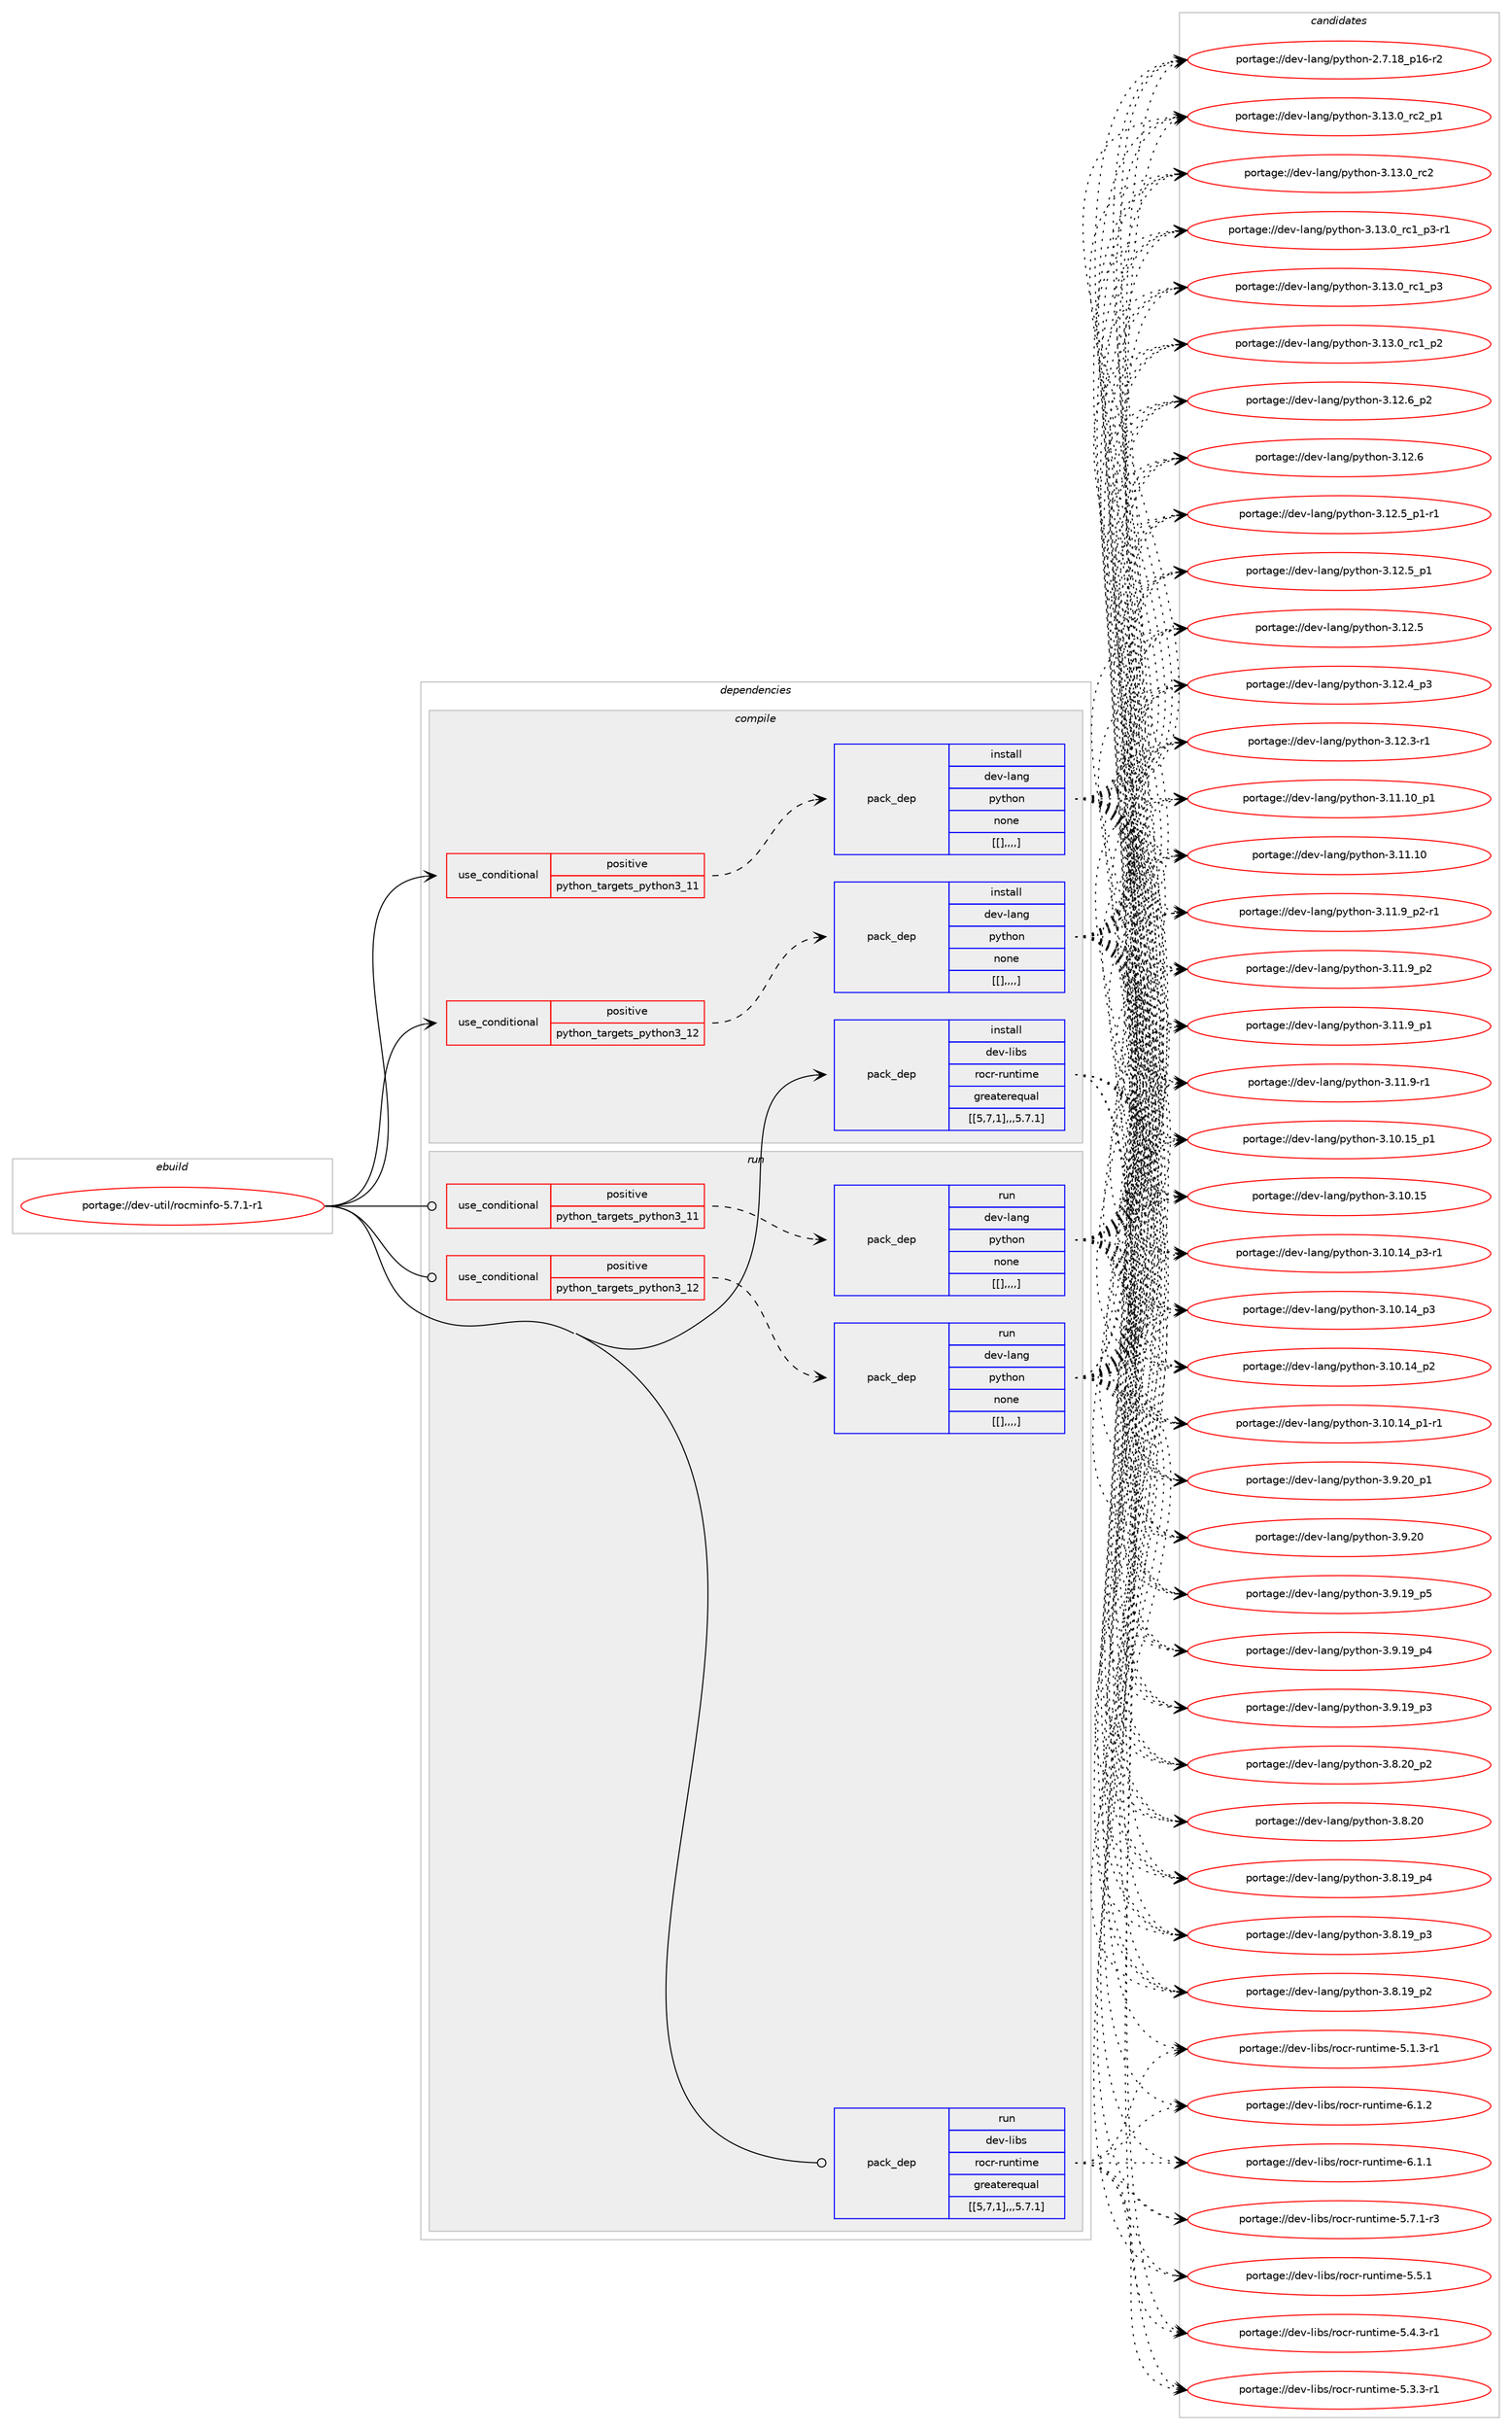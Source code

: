 digraph prolog {

# *************
# Graph options
# *************

newrank=true;
concentrate=true;
compound=true;
graph [rankdir=LR,fontname=Helvetica,fontsize=10,ranksep=1.5];#, ranksep=2.5, nodesep=0.2];
edge  [arrowhead=vee];
node  [fontname=Helvetica,fontsize=10];

# **********
# The ebuild
# **********

subgraph cluster_leftcol {
color=gray;
label=<<i>ebuild</i>>;
id [label="portage://dev-util/rocminfo-5.7.1-r1", color=red, width=4, href="../dev-util/rocminfo-5.7.1-r1.svg"];
}

# ****************
# The dependencies
# ****************

subgraph cluster_midcol {
color=gray;
label=<<i>dependencies</i>>;
subgraph cluster_compile {
fillcolor="#eeeeee";
style=filled;
label=<<i>compile</i>>;
subgraph cond64256 {
dependency224319 [label=<<TABLE BORDER="0" CELLBORDER="1" CELLSPACING="0" CELLPADDING="4"><TR><TD ROWSPAN="3" CELLPADDING="10">use_conditional</TD></TR><TR><TD>positive</TD></TR><TR><TD>python_targets_python3_11</TD></TR></TABLE>>, shape=none, color=red];
subgraph pack158627 {
dependency224320 [label=<<TABLE BORDER="0" CELLBORDER="1" CELLSPACING="0" CELLPADDING="4" WIDTH="220"><TR><TD ROWSPAN="6" CELLPADDING="30">pack_dep</TD></TR><TR><TD WIDTH="110">install</TD></TR><TR><TD>dev-lang</TD></TR><TR><TD>python</TD></TR><TR><TD>none</TD></TR><TR><TD>[[],,,,]</TD></TR></TABLE>>, shape=none, color=blue];
}
dependency224319:e -> dependency224320:w [weight=20,style="dashed",arrowhead="vee"];
}
id:e -> dependency224319:w [weight=20,style="solid",arrowhead="vee"];
subgraph cond64257 {
dependency224321 [label=<<TABLE BORDER="0" CELLBORDER="1" CELLSPACING="0" CELLPADDING="4"><TR><TD ROWSPAN="3" CELLPADDING="10">use_conditional</TD></TR><TR><TD>positive</TD></TR><TR><TD>python_targets_python3_12</TD></TR></TABLE>>, shape=none, color=red];
subgraph pack158628 {
dependency224322 [label=<<TABLE BORDER="0" CELLBORDER="1" CELLSPACING="0" CELLPADDING="4" WIDTH="220"><TR><TD ROWSPAN="6" CELLPADDING="30">pack_dep</TD></TR><TR><TD WIDTH="110">install</TD></TR><TR><TD>dev-lang</TD></TR><TR><TD>python</TD></TR><TR><TD>none</TD></TR><TR><TD>[[],,,,]</TD></TR></TABLE>>, shape=none, color=blue];
}
dependency224321:e -> dependency224322:w [weight=20,style="dashed",arrowhead="vee"];
}
id:e -> dependency224321:w [weight=20,style="solid",arrowhead="vee"];
subgraph pack158629 {
dependency224323 [label=<<TABLE BORDER="0" CELLBORDER="1" CELLSPACING="0" CELLPADDING="4" WIDTH="220"><TR><TD ROWSPAN="6" CELLPADDING="30">pack_dep</TD></TR><TR><TD WIDTH="110">install</TD></TR><TR><TD>dev-libs</TD></TR><TR><TD>rocr-runtime</TD></TR><TR><TD>greaterequal</TD></TR><TR><TD>[[5,7,1],,,5.7.1]</TD></TR></TABLE>>, shape=none, color=blue];
}
id:e -> dependency224323:w [weight=20,style="solid",arrowhead="vee"];
}
subgraph cluster_compileandrun {
fillcolor="#eeeeee";
style=filled;
label=<<i>compile and run</i>>;
}
subgraph cluster_run {
fillcolor="#eeeeee";
style=filled;
label=<<i>run</i>>;
subgraph cond64258 {
dependency224324 [label=<<TABLE BORDER="0" CELLBORDER="1" CELLSPACING="0" CELLPADDING="4"><TR><TD ROWSPAN="3" CELLPADDING="10">use_conditional</TD></TR><TR><TD>positive</TD></TR><TR><TD>python_targets_python3_11</TD></TR></TABLE>>, shape=none, color=red];
subgraph pack158630 {
dependency224325 [label=<<TABLE BORDER="0" CELLBORDER="1" CELLSPACING="0" CELLPADDING="4" WIDTH="220"><TR><TD ROWSPAN="6" CELLPADDING="30">pack_dep</TD></TR><TR><TD WIDTH="110">run</TD></TR><TR><TD>dev-lang</TD></TR><TR><TD>python</TD></TR><TR><TD>none</TD></TR><TR><TD>[[],,,,]</TD></TR></TABLE>>, shape=none, color=blue];
}
dependency224324:e -> dependency224325:w [weight=20,style="dashed",arrowhead="vee"];
}
id:e -> dependency224324:w [weight=20,style="solid",arrowhead="odot"];
subgraph cond64259 {
dependency224326 [label=<<TABLE BORDER="0" CELLBORDER="1" CELLSPACING="0" CELLPADDING="4"><TR><TD ROWSPAN="3" CELLPADDING="10">use_conditional</TD></TR><TR><TD>positive</TD></TR><TR><TD>python_targets_python3_12</TD></TR></TABLE>>, shape=none, color=red];
subgraph pack158631 {
dependency224327 [label=<<TABLE BORDER="0" CELLBORDER="1" CELLSPACING="0" CELLPADDING="4" WIDTH="220"><TR><TD ROWSPAN="6" CELLPADDING="30">pack_dep</TD></TR><TR><TD WIDTH="110">run</TD></TR><TR><TD>dev-lang</TD></TR><TR><TD>python</TD></TR><TR><TD>none</TD></TR><TR><TD>[[],,,,]</TD></TR></TABLE>>, shape=none, color=blue];
}
dependency224326:e -> dependency224327:w [weight=20,style="dashed",arrowhead="vee"];
}
id:e -> dependency224326:w [weight=20,style="solid",arrowhead="odot"];
subgraph pack158632 {
dependency224328 [label=<<TABLE BORDER="0" CELLBORDER="1" CELLSPACING="0" CELLPADDING="4" WIDTH="220"><TR><TD ROWSPAN="6" CELLPADDING="30">pack_dep</TD></TR><TR><TD WIDTH="110">run</TD></TR><TR><TD>dev-libs</TD></TR><TR><TD>rocr-runtime</TD></TR><TR><TD>greaterequal</TD></TR><TR><TD>[[5,7,1],,,5.7.1]</TD></TR></TABLE>>, shape=none, color=blue];
}
id:e -> dependency224328:w [weight=20,style="solid",arrowhead="odot"];
}
}

# **************
# The candidates
# **************

subgraph cluster_choices {
rank=same;
color=gray;
label=<<i>candidates</i>>;

subgraph choice158627 {
color=black;
nodesep=1;
choice100101118451089711010347112121116104111110455146495146489511499509511249 [label="portage://dev-lang/python-3.13.0_rc2_p1", color=red, width=4,href="../dev-lang/python-3.13.0_rc2_p1.svg"];
choice10010111845108971101034711212111610411111045514649514648951149950 [label="portage://dev-lang/python-3.13.0_rc2", color=red, width=4,href="../dev-lang/python-3.13.0_rc2.svg"];
choice1001011184510897110103471121211161041111104551464951464895114994995112514511449 [label="portage://dev-lang/python-3.13.0_rc1_p3-r1", color=red, width=4,href="../dev-lang/python-3.13.0_rc1_p3-r1.svg"];
choice100101118451089711010347112121116104111110455146495146489511499499511251 [label="portage://dev-lang/python-3.13.0_rc1_p3", color=red, width=4,href="../dev-lang/python-3.13.0_rc1_p3.svg"];
choice100101118451089711010347112121116104111110455146495146489511499499511250 [label="portage://dev-lang/python-3.13.0_rc1_p2", color=red, width=4,href="../dev-lang/python-3.13.0_rc1_p2.svg"];
choice100101118451089711010347112121116104111110455146495046549511250 [label="portage://dev-lang/python-3.12.6_p2", color=red, width=4,href="../dev-lang/python-3.12.6_p2.svg"];
choice10010111845108971101034711212111610411111045514649504654 [label="portage://dev-lang/python-3.12.6", color=red, width=4,href="../dev-lang/python-3.12.6.svg"];
choice1001011184510897110103471121211161041111104551464950465395112494511449 [label="portage://dev-lang/python-3.12.5_p1-r1", color=red, width=4,href="../dev-lang/python-3.12.5_p1-r1.svg"];
choice100101118451089711010347112121116104111110455146495046539511249 [label="portage://dev-lang/python-3.12.5_p1", color=red, width=4,href="../dev-lang/python-3.12.5_p1.svg"];
choice10010111845108971101034711212111610411111045514649504653 [label="portage://dev-lang/python-3.12.5", color=red, width=4,href="../dev-lang/python-3.12.5.svg"];
choice100101118451089711010347112121116104111110455146495046529511251 [label="portage://dev-lang/python-3.12.4_p3", color=red, width=4,href="../dev-lang/python-3.12.4_p3.svg"];
choice100101118451089711010347112121116104111110455146495046514511449 [label="portage://dev-lang/python-3.12.3-r1", color=red, width=4,href="../dev-lang/python-3.12.3-r1.svg"];
choice10010111845108971101034711212111610411111045514649494649489511249 [label="portage://dev-lang/python-3.11.10_p1", color=red, width=4,href="../dev-lang/python-3.11.10_p1.svg"];
choice1001011184510897110103471121211161041111104551464949464948 [label="portage://dev-lang/python-3.11.10", color=red, width=4,href="../dev-lang/python-3.11.10.svg"];
choice1001011184510897110103471121211161041111104551464949465795112504511449 [label="portage://dev-lang/python-3.11.9_p2-r1", color=red, width=4,href="../dev-lang/python-3.11.9_p2-r1.svg"];
choice100101118451089711010347112121116104111110455146494946579511250 [label="portage://dev-lang/python-3.11.9_p2", color=red, width=4,href="../dev-lang/python-3.11.9_p2.svg"];
choice100101118451089711010347112121116104111110455146494946579511249 [label="portage://dev-lang/python-3.11.9_p1", color=red, width=4,href="../dev-lang/python-3.11.9_p1.svg"];
choice100101118451089711010347112121116104111110455146494946574511449 [label="portage://dev-lang/python-3.11.9-r1", color=red, width=4,href="../dev-lang/python-3.11.9-r1.svg"];
choice10010111845108971101034711212111610411111045514649484649539511249 [label="portage://dev-lang/python-3.10.15_p1", color=red, width=4,href="../dev-lang/python-3.10.15_p1.svg"];
choice1001011184510897110103471121211161041111104551464948464953 [label="portage://dev-lang/python-3.10.15", color=red, width=4,href="../dev-lang/python-3.10.15.svg"];
choice100101118451089711010347112121116104111110455146494846495295112514511449 [label="portage://dev-lang/python-3.10.14_p3-r1", color=red, width=4,href="../dev-lang/python-3.10.14_p3-r1.svg"];
choice10010111845108971101034711212111610411111045514649484649529511251 [label="portage://dev-lang/python-3.10.14_p3", color=red, width=4,href="../dev-lang/python-3.10.14_p3.svg"];
choice10010111845108971101034711212111610411111045514649484649529511250 [label="portage://dev-lang/python-3.10.14_p2", color=red, width=4,href="../dev-lang/python-3.10.14_p2.svg"];
choice100101118451089711010347112121116104111110455146494846495295112494511449 [label="portage://dev-lang/python-3.10.14_p1-r1", color=red, width=4,href="../dev-lang/python-3.10.14_p1-r1.svg"];
choice100101118451089711010347112121116104111110455146574650489511249 [label="portage://dev-lang/python-3.9.20_p1", color=red, width=4,href="../dev-lang/python-3.9.20_p1.svg"];
choice10010111845108971101034711212111610411111045514657465048 [label="portage://dev-lang/python-3.9.20", color=red, width=4,href="../dev-lang/python-3.9.20.svg"];
choice100101118451089711010347112121116104111110455146574649579511253 [label="portage://dev-lang/python-3.9.19_p5", color=red, width=4,href="../dev-lang/python-3.9.19_p5.svg"];
choice100101118451089711010347112121116104111110455146574649579511252 [label="portage://dev-lang/python-3.9.19_p4", color=red, width=4,href="../dev-lang/python-3.9.19_p4.svg"];
choice100101118451089711010347112121116104111110455146574649579511251 [label="portage://dev-lang/python-3.9.19_p3", color=red, width=4,href="../dev-lang/python-3.9.19_p3.svg"];
choice100101118451089711010347112121116104111110455146564650489511250 [label="portage://dev-lang/python-3.8.20_p2", color=red, width=4,href="../dev-lang/python-3.8.20_p2.svg"];
choice10010111845108971101034711212111610411111045514656465048 [label="portage://dev-lang/python-3.8.20", color=red, width=4,href="../dev-lang/python-3.8.20.svg"];
choice100101118451089711010347112121116104111110455146564649579511252 [label="portage://dev-lang/python-3.8.19_p4", color=red, width=4,href="../dev-lang/python-3.8.19_p4.svg"];
choice100101118451089711010347112121116104111110455146564649579511251 [label="portage://dev-lang/python-3.8.19_p3", color=red, width=4,href="../dev-lang/python-3.8.19_p3.svg"];
choice100101118451089711010347112121116104111110455146564649579511250 [label="portage://dev-lang/python-3.8.19_p2", color=red, width=4,href="../dev-lang/python-3.8.19_p2.svg"];
choice100101118451089711010347112121116104111110455046554649569511249544511450 [label="portage://dev-lang/python-2.7.18_p16-r2", color=red, width=4,href="../dev-lang/python-2.7.18_p16-r2.svg"];
dependency224320:e -> choice100101118451089711010347112121116104111110455146495146489511499509511249:w [style=dotted,weight="100"];
dependency224320:e -> choice10010111845108971101034711212111610411111045514649514648951149950:w [style=dotted,weight="100"];
dependency224320:e -> choice1001011184510897110103471121211161041111104551464951464895114994995112514511449:w [style=dotted,weight="100"];
dependency224320:e -> choice100101118451089711010347112121116104111110455146495146489511499499511251:w [style=dotted,weight="100"];
dependency224320:e -> choice100101118451089711010347112121116104111110455146495146489511499499511250:w [style=dotted,weight="100"];
dependency224320:e -> choice100101118451089711010347112121116104111110455146495046549511250:w [style=dotted,weight="100"];
dependency224320:e -> choice10010111845108971101034711212111610411111045514649504654:w [style=dotted,weight="100"];
dependency224320:e -> choice1001011184510897110103471121211161041111104551464950465395112494511449:w [style=dotted,weight="100"];
dependency224320:e -> choice100101118451089711010347112121116104111110455146495046539511249:w [style=dotted,weight="100"];
dependency224320:e -> choice10010111845108971101034711212111610411111045514649504653:w [style=dotted,weight="100"];
dependency224320:e -> choice100101118451089711010347112121116104111110455146495046529511251:w [style=dotted,weight="100"];
dependency224320:e -> choice100101118451089711010347112121116104111110455146495046514511449:w [style=dotted,weight="100"];
dependency224320:e -> choice10010111845108971101034711212111610411111045514649494649489511249:w [style=dotted,weight="100"];
dependency224320:e -> choice1001011184510897110103471121211161041111104551464949464948:w [style=dotted,weight="100"];
dependency224320:e -> choice1001011184510897110103471121211161041111104551464949465795112504511449:w [style=dotted,weight="100"];
dependency224320:e -> choice100101118451089711010347112121116104111110455146494946579511250:w [style=dotted,weight="100"];
dependency224320:e -> choice100101118451089711010347112121116104111110455146494946579511249:w [style=dotted,weight="100"];
dependency224320:e -> choice100101118451089711010347112121116104111110455146494946574511449:w [style=dotted,weight="100"];
dependency224320:e -> choice10010111845108971101034711212111610411111045514649484649539511249:w [style=dotted,weight="100"];
dependency224320:e -> choice1001011184510897110103471121211161041111104551464948464953:w [style=dotted,weight="100"];
dependency224320:e -> choice100101118451089711010347112121116104111110455146494846495295112514511449:w [style=dotted,weight="100"];
dependency224320:e -> choice10010111845108971101034711212111610411111045514649484649529511251:w [style=dotted,weight="100"];
dependency224320:e -> choice10010111845108971101034711212111610411111045514649484649529511250:w [style=dotted,weight="100"];
dependency224320:e -> choice100101118451089711010347112121116104111110455146494846495295112494511449:w [style=dotted,weight="100"];
dependency224320:e -> choice100101118451089711010347112121116104111110455146574650489511249:w [style=dotted,weight="100"];
dependency224320:e -> choice10010111845108971101034711212111610411111045514657465048:w [style=dotted,weight="100"];
dependency224320:e -> choice100101118451089711010347112121116104111110455146574649579511253:w [style=dotted,weight="100"];
dependency224320:e -> choice100101118451089711010347112121116104111110455146574649579511252:w [style=dotted,weight="100"];
dependency224320:e -> choice100101118451089711010347112121116104111110455146574649579511251:w [style=dotted,weight="100"];
dependency224320:e -> choice100101118451089711010347112121116104111110455146564650489511250:w [style=dotted,weight="100"];
dependency224320:e -> choice10010111845108971101034711212111610411111045514656465048:w [style=dotted,weight="100"];
dependency224320:e -> choice100101118451089711010347112121116104111110455146564649579511252:w [style=dotted,weight="100"];
dependency224320:e -> choice100101118451089711010347112121116104111110455146564649579511251:w [style=dotted,weight="100"];
dependency224320:e -> choice100101118451089711010347112121116104111110455146564649579511250:w [style=dotted,weight="100"];
dependency224320:e -> choice100101118451089711010347112121116104111110455046554649569511249544511450:w [style=dotted,weight="100"];
}
subgraph choice158628 {
color=black;
nodesep=1;
choice100101118451089711010347112121116104111110455146495146489511499509511249 [label="portage://dev-lang/python-3.13.0_rc2_p1", color=red, width=4,href="../dev-lang/python-3.13.0_rc2_p1.svg"];
choice10010111845108971101034711212111610411111045514649514648951149950 [label="portage://dev-lang/python-3.13.0_rc2", color=red, width=4,href="../dev-lang/python-3.13.0_rc2.svg"];
choice1001011184510897110103471121211161041111104551464951464895114994995112514511449 [label="portage://dev-lang/python-3.13.0_rc1_p3-r1", color=red, width=4,href="../dev-lang/python-3.13.0_rc1_p3-r1.svg"];
choice100101118451089711010347112121116104111110455146495146489511499499511251 [label="portage://dev-lang/python-3.13.0_rc1_p3", color=red, width=4,href="../dev-lang/python-3.13.0_rc1_p3.svg"];
choice100101118451089711010347112121116104111110455146495146489511499499511250 [label="portage://dev-lang/python-3.13.0_rc1_p2", color=red, width=4,href="../dev-lang/python-3.13.0_rc1_p2.svg"];
choice100101118451089711010347112121116104111110455146495046549511250 [label="portage://dev-lang/python-3.12.6_p2", color=red, width=4,href="../dev-lang/python-3.12.6_p2.svg"];
choice10010111845108971101034711212111610411111045514649504654 [label="portage://dev-lang/python-3.12.6", color=red, width=4,href="../dev-lang/python-3.12.6.svg"];
choice1001011184510897110103471121211161041111104551464950465395112494511449 [label="portage://dev-lang/python-3.12.5_p1-r1", color=red, width=4,href="../dev-lang/python-3.12.5_p1-r1.svg"];
choice100101118451089711010347112121116104111110455146495046539511249 [label="portage://dev-lang/python-3.12.5_p1", color=red, width=4,href="../dev-lang/python-3.12.5_p1.svg"];
choice10010111845108971101034711212111610411111045514649504653 [label="portage://dev-lang/python-3.12.5", color=red, width=4,href="../dev-lang/python-3.12.5.svg"];
choice100101118451089711010347112121116104111110455146495046529511251 [label="portage://dev-lang/python-3.12.4_p3", color=red, width=4,href="../dev-lang/python-3.12.4_p3.svg"];
choice100101118451089711010347112121116104111110455146495046514511449 [label="portage://dev-lang/python-3.12.3-r1", color=red, width=4,href="../dev-lang/python-3.12.3-r1.svg"];
choice10010111845108971101034711212111610411111045514649494649489511249 [label="portage://dev-lang/python-3.11.10_p1", color=red, width=4,href="../dev-lang/python-3.11.10_p1.svg"];
choice1001011184510897110103471121211161041111104551464949464948 [label="portage://dev-lang/python-3.11.10", color=red, width=4,href="../dev-lang/python-3.11.10.svg"];
choice1001011184510897110103471121211161041111104551464949465795112504511449 [label="portage://dev-lang/python-3.11.9_p2-r1", color=red, width=4,href="../dev-lang/python-3.11.9_p2-r1.svg"];
choice100101118451089711010347112121116104111110455146494946579511250 [label="portage://dev-lang/python-3.11.9_p2", color=red, width=4,href="../dev-lang/python-3.11.9_p2.svg"];
choice100101118451089711010347112121116104111110455146494946579511249 [label="portage://dev-lang/python-3.11.9_p1", color=red, width=4,href="../dev-lang/python-3.11.9_p1.svg"];
choice100101118451089711010347112121116104111110455146494946574511449 [label="portage://dev-lang/python-3.11.9-r1", color=red, width=4,href="../dev-lang/python-3.11.9-r1.svg"];
choice10010111845108971101034711212111610411111045514649484649539511249 [label="portage://dev-lang/python-3.10.15_p1", color=red, width=4,href="../dev-lang/python-3.10.15_p1.svg"];
choice1001011184510897110103471121211161041111104551464948464953 [label="portage://dev-lang/python-3.10.15", color=red, width=4,href="../dev-lang/python-3.10.15.svg"];
choice100101118451089711010347112121116104111110455146494846495295112514511449 [label="portage://dev-lang/python-3.10.14_p3-r1", color=red, width=4,href="../dev-lang/python-3.10.14_p3-r1.svg"];
choice10010111845108971101034711212111610411111045514649484649529511251 [label="portage://dev-lang/python-3.10.14_p3", color=red, width=4,href="../dev-lang/python-3.10.14_p3.svg"];
choice10010111845108971101034711212111610411111045514649484649529511250 [label="portage://dev-lang/python-3.10.14_p2", color=red, width=4,href="../dev-lang/python-3.10.14_p2.svg"];
choice100101118451089711010347112121116104111110455146494846495295112494511449 [label="portage://dev-lang/python-3.10.14_p1-r1", color=red, width=4,href="../dev-lang/python-3.10.14_p1-r1.svg"];
choice100101118451089711010347112121116104111110455146574650489511249 [label="portage://dev-lang/python-3.9.20_p1", color=red, width=4,href="../dev-lang/python-3.9.20_p1.svg"];
choice10010111845108971101034711212111610411111045514657465048 [label="portage://dev-lang/python-3.9.20", color=red, width=4,href="../dev-lang/python-3.9.20.svg"];
choice100101118451089711010347112121116104111110455146574649579511253 [label="portage://dev-lang/python-3.9.19_p5", color=red, width=4,href="../dev-lang/python-3.9.19_p5.svg"];
choice100101118451089711010347112121116104111110455146574649579511252 [label="portage://dev-lang/python-3.9.19_p4", color=red, width=4,href="../dev-lang/python-3.9.19_p4.svg"];
choice100101118451089711010347112121116104111110455146574649579511251 [label="portage://dev-lang/python-3.9.19_p3", color=red, width=4,href="../dev-lang/python-3.9.19_p3.svg"];
choice100101118451089711010347112121116104111110455146564650489511250 [label="portage://dev-lang/python-3.8.20_p2", color=red, width=4,href="../dev-lang/python-3.8.20_p2.svg"];
choice10010111845108971101034711212111610411111045514656465048 [label="portage://dev-lang/python-3.8.20", color=red, width=4,href="../dev-lang/python-3.8.20.svg"];
choice100101118451089711010347112121116104111110455146564649579511252 [label="portage://dev-lang/python-3.8.19_p4", color=red, width=4,href="../dev-lang/python-3.8.19_p4.svg"];
choice100101118451089711010347112121116104111110455146564649579511251 [label="portage://dev-lang/python-3.8.19_p3", color=red, width=4,href="../dev-lang/python-3.8.19_p3.svg"];
choice100101118451089711010347112121116104111110455146564649579511250 [label="portage://dev-lang/python-3.8.19_p2", color=red, width=4,href="../dev-lang/python-3.8.19_p2.svg"];
choice100101118451089711010347112121116104111110455046554649569511249544511450 [label="portage://dev-lang/python-2.7.18_p16-r2", color=red, width=4,href="../dev-lang/python-2.7.18_p16-r2.svg"];
dependency224322:e -> choice100101118451089711010347112121116104111110455146495146489511499509511249:w [style=dotted,weight="100"];
dependency224322:e -> choice10010111845108971101034711212111610411111045514649514648951149950:w [style=dotted,weight="100"];
dependency224322:e -> choice1001011184510897110103471121211161041111104551464951464895114994995112514511449:w [style=dotted,weight="100"];
dependency224322:e -> choice100101118451089711010347112121116104111110455146495146489511499499511251:w [style=dotted,weight="100"];
dependency224322:e -> choice100101118451089711010347112121116104111110455146495146489511499499511250:w [style=dotted,weight="100"];
dependency224322:e -> choice100101118451089711010347112121116104111110455146495046549511250:w [style=dotted,weight="100"];
dependency224322:e -> choice10010111845108971101034711212111610411111045514649504654:w [style=dotted,weight="100"];
dependency224322:e -> choice1001011184510897110103471121211161041111104551464950465395112494511449:w [style=dotted,weight="100"];
dependency224322:e -> choice100101118451089711010347112121116104111110455146495046539511249:w [style=dotted,weight="100"];
dependency224322:e -> choice10010111845108971101034711212111610411111045514649504653:w [style=dotted,weight="100"];
dependency224322:e -> choice100101118451089711010347112121116104111110455146495046529511251:w [style=dotted,weight="100"];
dependency224322:e -> choice100101118451089711010347112121116104111110455146495046514511449:w [style=dotted,weight="100"];
dependency224322:e -> choice10010111845108971101034711212111610411111045514649494649489511249:w [style=dotted,weight="100"];
dependency224322:e -> choice1001011184510897110103471121211161041111104551464949464948:w [style=dotted,weight="100"];
dependency224322:e -> choice1001011184510897110103471121211161041111104551464949465795112504511449:w [style=dotted,weight="100"];
dependency224322:e -> choice100101118451089711010347112121116104111110455146494946579511250:w [style=dotted,weight="100"];
dependency224322:e -> choice100101118451089711010347112121116104111110455146494946579511249:w [style=dotted,weight="100"];
dependency224322:e -> choice100101118451089711010347112121116104111110455146494946574511449:w [style=dotted,weight="100"];
dependency224322:e -> choice10010111845108971101034711212111610411111045514649484649539511249:w [style=dotted,weight="100"];
dependency224322:e -> choice1001011184510897110103471121211161041111104551464948464953:w [style=dotted,weight="100"];
dependency224322:e -> choice100101118451089711010347112121116104111110455146494846495295112514511449:w [style=dotted,weight="100"];
dependency224322:e -> choice10010111845108971101034711212111610411111045514649484649529511251:w [style=dotted,weight="100"];
dependency224322:e -> choice10010111845108971101034711212111610411111045514649484649529511250:w [style=dotted,weight="100"];
dependency224322:e -> choice100101118451089711010347112121116104111110455146494846495295112494511449:w [style=dotted,weight="100"];
dependency224322:e -> choice100101118451089711010347112121116104111110455146574650489511249:w [style=dotted,weight="100"];
dependency224322:e -> choice10010111845108971101034711212111610411111045514657465048:w [style=dotted,weight="100"];
dependency224322:e -> choice100101118451089711010347112121116104111110455146574649579511253:w [style=dotted,weight="100"];
dependency224322:e -> choice100101118451089711010347112121116104111110455146574649579511252:w [style=dotted,weight="100"];
dependency224322:e -> choice100101118451089711010347112121116104111110455146574649579511251:w [style=dotted,weight="100"];
dependency224322:e -> choice100101118451089711010347112121116104111110455146564650489511250:w [style=dotted,weight="100"];
dependency224322:e -> choice10010111845108971101034711212111610411111045514656465048:w [style=dotted,weight="100"];
dependency224322:e -> choice100101118451089711010347112121116104111110455146564649579511252:w [style=dotted,weight="100"];
dependency224322:e -> choice100101118451089711010347112121116104111110455146564649579511251:w [style=dotted,weight="100"];
dependency224322:e -> choice100101118451089711010347112121116104111110455146564649579511250:w [style=dotted,weight="100"];
dependency224322:e -> choice100101118451089711010347112121116104111110455046554649569511249544511450:w [style=dotted,weight="100"];
}
subgraph choice158629 {
color=black;
nodesep=1;
choice1001011184510810598115471141119911445114117110116105109101455446494650 [label="portage://dev-libs/rocr-runtime-6.1.2", color=red, width=4,href="../dev-libs/rocr-runtime-6.1.2.svg"];
choice1001011184510810598115471141119911445114117110116105109101455446494649 [label="portage://dev-libs/rocr-runtime-6.1.1", color=red, width=4,href="../dev-libs/rocr-runtime-6.1.1.svg"];
choice10010111845108105981154711411199114451141171101161051091014553465546494511451 [label="portage://dev-libs/rocr-runtime-5.7.1-r3", color=red, width=4,href="../dev-libs/rocr-runtime-5.7.1-r3.svg"];
choice1001011184510810598115471141119911445114117110116105109101455346534649 [label="portage://dev-libs/rocr-runtime-5.5.1", color=red, width=4,href="../dev-libs/rocr-runtime-5.5.1.svg"];
choice10010111845108105981154711411199114451141171101161051091014553465246514511449 [label="portage://dev-libs/rocr-runtime-5.4.3-r1", color=red, width=4,href="../dev-libs/rocr-runtime-5.4.3-r1.svg"];
choice10010111845108105981154711411199114451141171101161051091014553465146514511449 [label="portage://dev-libs/rocr-runtime-5.3.3-r1", color=red, width=4,href="../dev-libs/rocr-runtime-5.3.3-r1.svg"];
choice10010111845108105981154711411199114451141171101161051091014553464946514511449 [label="portage://dev-libs/rocr-runtime-5.1.3-r1", color=red, width=4,href="../dev-libs/rocr-runtime-5.1.3-r1.svg"];
dependency224323:e -> choice1001011184510810598115471141119911445114117110116105109101455446494650:w [style=dotted,weight="100"];
dependency224323:e -> choice1001011184510810598115471141119911445114117110116105109101455446494649:w [style=dotted,weight="100"];
dependency224323:e -> choice10010111845108105981154711411199114451141171101161051091014553465546494511451:w [style=dotted,weight="100"];
dependency224323:e -> choice1001011184510810598115471141119911445114117110116105109101455346534649:w [style=dotted,weight="100"];
dependency224323:e -> choice10010111845108105981154711411199114451141171101161051091014553465246514511449:w [style=dotted,weight="100"];
dependency224323:e -> choice10010111845108105981154711411199114451141171101161051091014553465146514511449:w [style=dotted,weight="100"];
dependency224323:e -> choice10010111845108105981154711411199114451141171101161051091014553464946514511449:w [style=dotted,weight="100"];
}
subgraph choice158630 {
color=black;
nodesep=1;
choice100101118451089711010347112121116104111110455146495146489511499509511249 [label="portage://dev-lang/python-3.13.0_rc2_p1", color=red, width=4,href="../dev-lang/python-3.13.0_rc2_p1.svg"];
choice10010111845108971101034711212111610411111045514649514648951149950 [label="portage://dev-lang/python-3.13.0_rc2", color=red, width=4,href="../dev-lang/python-3.13.0_rc2.svg"];
choice1001011184510897110103471121211161041111104551464951464895114994995112514511449 [label="portage://dev-lang/python-3.13.0_rc1_p3-r1", color=red, width=4,href="../dev-lang/python-3.13.0_rc1_p3-r1.svg"];
choice100101118451089711010347112121116104111110455146495146489511499499511251 [label="portage://dev-lang/python-3.13.0_rc1_p3", color=red, width=4,href="../dev-lang/python-3.13.0_rc1_p3.svg"];
choice100101118451089711010347112121116104111110455146495146489511499499511250 [label="portage://dev-lang/python-3.13.0_rc1_p2", color=red, width=4,href="../dev-lang/python-3.13.0_rc1_p2.svg"];
choice100101118451089711010347112121116104111110455146495046549511250 [label="portage://dev-lang/python-3.12.6_p2", color=red, width=4,href="../dev-lang/python-3.12.6_p2.svg"];
choice10010111845108971101034711212111610411111045514649504654 [label="portage://dev-lang/python-3.12.6", color=red, width=4,href="../dev-lang/python-3.12.6.svg"];
choice1001011184510897110103471121211161041111104551464950465395112494511449 [label="portage://dev-lang/python-3.12.5_p1-r1", color=red, width=4,href="../dev-lang/python-3.12.5_p1-r1.svg"];
choice100101118451089711010347112121116104111110455146495046539511249 [label="portage://dev-lang/python-3.12.5_p1", color=red, width=4,href="../dev-lang/python-3.12.5_p1.svg"];
choice10010111845108971101034711212111610411111045514649504653 [label="portage://dev-lang/python-3.12.5", color=red, width=4,href="../dev-lang/python-3.12.5.svg"];
choice100101118451089711010347112121116104111110455146495046529511251 [label="portage://dev-lang/python-3.12.4_p3", color=red, width=4,href="../dev-lang/python-3.12.4_p3.svg"];
choice100101118451089711010347112121116104111110455146495046514511449 [label="portage://dev-lang/python-3.12.3-r1", color=red, width=4,href="../dev-lang/python-3.12.3-r1.svg"];
choice10010111845108971101034711212111610411111045514649494649489511249 [label="portage://dev-lang/python-3.11.10_p1", color=red, width=4,href="../dev-lang/python-3.11.10_p1.svg"];
choice1001011184510897110103471121211161041111104551464949464948 [label="portage://dev-lang/python-3.11.10", color=red, width=4,href="../dev-lang/python-3.11.10.svg"];
choice1001011184510897110103471121211161041111104551464949465795112504511449 [label="portage://dev-lang/python-3.11.9_p2-r1", color=red, width=4,href="../dev-lang/python-3.11.9_p2-r1.svg"];
choice100101118451089711010347112121116104111110455146494946579511250 [label="portage://dev-lang/python-3.11.9_p2", color=red, width=4,href="../dev-lang/python-3.11.9_p2.svg"];
choice100101118451089711010347112121116104111110455146494946579511249 [label="portage://dev-lang/python-3.11.9_p1", color=red, width=4,href="../dev-lang/python-3.11.9_p1.svg"];
choice100101118451089711010347112121116104111110455146494946574511449 [label="portage://dev-lang/python-3.11.9-r1", color=red, width=4,href="../dev-lang/python-3.11.9-r1.svg"];
choice10010111845108971101034711212111610411111045514649484649539511249 [label="portage://dev-lang/python-3.10.15_p1", color=red, width=4,href="../dev-lang/python-3.10.15_p1.svg"];
choice1001011184510897110103471121211161041111104551464948464953 [label="portage://dev-lang/python-3.10.15", color=red, width=4,href="../dev-lang/python-3.10.15.svg"];
choice100101118451089711010347112121116104111110455146494846495295112514511449 [label="portage://dev-lang/python-3.10.14_p3-r1", color=red, width=4,href="../dev-lang/python-3.10.14_p3-r1.svg"];
choice10010111845108971101034711212111610411111045514649484649529511251 [label="portage://dev-lang/python-3.10.14_p3", color=red, width=4,href="../dev-lang/python-3.10.14_p3.svg"];
choice10010111845108971101034711212111610411111045514649484649529511250 [label="portage://dev-lang/python-3.10.14_p2", color=red, width=4,href="../dev-lang/python-3.10.14_p2.svg"];
choice100101118451089711010347112121116104111110455146494846495295112494511449 [label="portage://dev-lang/python-3.10.14_p1-r1", color=red, width=4,href="../dev-lang/python-3.10.14_p1-r1.svg"];
choice100101118451089711010347112121116104111110455146574650489511249 [label="portage://dev-lang/python-3.9.20_p1", color=red, width=4,href="../dev-lang/python-3.9.20_p1.svg"];
choice10010111845108971101034711212111610411111045514657465048 [label="portage://dev-lang/python-3.9.20", color=red, width=4,href="../dev-lang/python-3.9.20.svg"];
choice100101118451089711010347112121116104111110455146574649579511253 [label="portage://dev-lang/python-3.9.19_p5", color=red, width=4,href="../dev-lang/python-3.9.19_p5.svg"];
choice100101118451089711010347112121116104111110455146574649579511252 [label="portage://dev-lang/python-3.9.19_p4", color=red, width=4,href="../dev-lang/python-3.9.19_p4.svg"];
choice100101118451089711010347112121116104111110455146574649579511251 [label="portage://dev-lang/python-3.9.19_p3", color=red, width=4,href="../dev-lang/python-3.9.19_p3.svg"];
choice100101118451089711010347112121116104111110455146564650489511250 [label="portage://dev-lang/python-3.8.20_p2", color=red, width=4,href="../dev-lang/python-3.8.20_p2.svg"];
choice10010111845108971101034711212111610411111045514656465048 [label="portage://dev-lang/python-3.8.20", color=red, width=4,href="../dev-lang/python-3.8.20.svg"];
choice100101118451089711010347112121116104111110455146564649579511252 [label="portage://dev-lang/python-3.8.19_p4", color=red, width=4,href="../dev-lang/python-3.8.19_p4.svg"];
choice100101118451089711010347112121116104111110455146564649579511251 [label="portage://dev-lang/python-3.8.19_p3", color=red, width=4,href="../dev-lang/python-3.8.19_p3.svg"];
choice100101118451089711010347112121116104111110455146564649579511250 [label="portage://dev-lang/python-3.8.19_p2", color=red, width=4,href="../dev-lang/python-3.8.19_p2.svg"];
choice100101118451089711010347112121116104111110455046554649569511249544511450 [label="portage://dev-lang/python-2.7.18_p16-r2", color=red, width=4,href="../dev-lang/python-2.7.18_p16-r2.svg"];
dependency224325:e -> choice100101118451089711010347112121116104111110455146495146489511499509511249:w [style=dotted,weight="100"];
dependency224325:e -> choice10010111845108971101034711212111610411111045514649514648951149950:w [style=dotted,weight="100"];
dependency224325:e -> choice1001011184510897110103471121211161041111104551464951464895114994995112514511449:w [style=dotted,weight="100"];
dependency224325:e -> choice100101118451089711010347112121116104111110455146495146489511499499511251:w [style=dotted,weight="100"];
dependency224325:e -> choice100101118451089711010347112121116104111110455146495146489511499499511250:w [style=dotted,weight="100"];
dependency224325:e -> choice100101118451089711010347112121116104111110455146495046549511250:w [style=dotted,weight="100"];
dependency224325:e -> choice10010111845108971101034711212111610411111045514649504654:w [style=dotted,weight="100"];
dependency224325:e -> choice1001011184510897110103471121211161041111104551464950465395112494511449:w [style=dotted,weight="100"];
dependency224325:e -> choice100101118451089711010347112121116104111110455146495046539511249:w [style=dotted,weight="100"];
dependency224325:e -> choice10010111845108971101034711212111610411111045514649504653:w [style=dotted,weight="100"];
dependency224325:e -> choice100101118451089711010347112121116104111110455146495046529511251:w [style=dotted,weight="100"];
dependency224325:e -> choice100101118451089711010347112121116104111110455146495046514511449:w [style=dotted,weight="100"];
dependency224325:e -> choice10010111845108971101034711212111610411111045514649494649489511249:w [style=dotted,weight="100"];
dependency224325:e -> choice1001011184510897110103471121211161041111104551464949464948:w [style=dotted,weight="100"];
dependency224325:e -> choice1001011184510897110103471121211161041111104551464949465795112504511449:w [style=dotted,weight="100"];
dependency224325:e -> choice100101118451089711010347112121116104111110455146494946579511250:w [style=dotted,weight="100"];
dependency224325:e -> choice100101118451089711010347112121116104111110455146494946579511249:w [style=dotted,weight="100"];
dependency224325:e -> choice100101118451089711010347112121116104111110455146494946574511449:w [style=dotted,weight="100"];
dependency224325:e -> choice10010111845108971101034711212111610411111045514649484649539511249:w [style=dotted,weight="100"];
dependency224325:e -> choice1001011184510897110103471121211161041111104551464948464953:w [style=dotted,weight="100"];
dependency224325:e -> choice100101118451089711010347112121116104111110455146494846495295112514511449:w [style=dotted,weight="100"];
dependency224325:e -> choice10010111845108971101034711212111610411111045514649484649529511251:w [style=dotted,weight="100"];
dependency224325:e -> choice10010111845108971101034711212111610411111045514649484649529511250:w [style=dotted,weight="100"];
dependency224325:e -> choice100101118451089711010347112121116104111110455146494846495295112494511449:w [style=dotted,weight="100"];
dependency224325:e -> choice100101118451089711010347112121116104111110455146574650489511249:w [style=dotted,weight="100"];
dependency224325:e -> choice10010111845108971101034711212111610411111045514657465048:w [style=dotted,weight="100"];
dependency224325:e -> choice100101118451089711010347112121116104111110455146574649579511253:w [style=dotted,weight="100"];
dependency224325:e -> choice100101118451089711010347112121116104111110455146574649579511252:w [style=dotted,weight="100"];
dependency224325:e -> choice100101118451089711010347112121116104111110455146574649579511251:w [style=dotted,weight="100"];
dependency224325:e -> choice100101118451089711010347112121116104111110455146564650489511250:w [style=dotted,weight="100"];
dependency224325:e -> choice10010111845108971101034711212111610411111045514656465048:w [style=dotted,weight="100"];
dependency224325:e -> choice100101118451089711010347112121116104111110455146564649579511252:w [style=dotted,weight="100"];
dependency224325:e -> choice100101118451089711010347112121116104111110455146564649579511251:w [style=dotted,weight="100"];
dependency224325:e -> choice100101118451089711010347112121116104111110455146564649579511250:w [style=dotted,weight="100"];
dependency224325:e -> choice100101118451089711010347112121116104111110455046554649569511249544511450:w [style=dotted,weight="100"];
}
subgraph choice158631 {
color=black;
nodesep=1;
choice100101118451089711010347112121116104111110455146495146489511499509511249 [label="portage://dev-lang/python-3.13.0_rc2_p1", color=red, width=4,href="../dev-lang/python-3.13.0_rc2_p1.svg"];
choice10010111845108971101034711212111610411111045514649514648951149950 [label="portage://dev-lang/python-3.13.0_rc2", color=red, width=4,href="../dev-lang/python-3.13.0_rc2.svg"];
choice1001011184510897110103471121211161041111104551464951464895114994995112514511449 [label="portage://dev-lang/python-3.13.0_rc1_p3-r1", color=red, width=4,href="../dev-lang/python-3.13.0_rc1_p3-r1.svg"];
choice100101118451089711010347112121116104111110455146495146489511499499511251 [label="portage://dev-lang/python-3.13.0_rc1_p3", color=red, width=4,href="../dev-lang/python-3.13.0_rc1_p3.svg"];
choice100101118451089711010347112121116104111110455146495146489511499499511250 [label="portage://dev-lang/python-3.13.0_rc1_p2", color=red, width=4,href="../dev-lang/python-3.13.0_rc1_p2.svg"];
choice100101118451089711010347112121116104111110455146495046549511250 [label="portage://dev-lang/python-3.12.6_p2", color=red, width=4,href="../dev-lang/python-3.12.6_p2.svg"];
choice10010111845108971101034711212111610411111045514649504654 [label="portage://dev-lang/python-3.12.6", color=red, width=4,href="../dev-lang/python-3.12.6.svg"];
choice1001011184510897110103471121211161041111104551464950465395112494511449 [label="portage://dev-lang/python-3.12.5_p1-r1", color=red, width=4,href="../dev-lang/python-3.12.5_p1-r1.svg"];
choice100101118451089711010347112121116104111110455146495046539511249 [label="portage://dev-lang/python-3.12.5_p1", color=red, width=4,href="../dev-lang/python-3.12.5_p1.svg"];
choice10010111845108971101034711212111610411111045514649504653 [label="portage://dev-lang/python-3.12.5", color=red, width=4,href="../dev-lang/python-3.12.5.svg"];
choice100101118451089711010347112121116104111110455146495046529511251 [label="portage://dev-lang/python-3.12.4_p3", color=red, width=4,href="../dev-lang/python-3.12.4_p3.svg"];
choice100101118451089711010347112121116104111110455146495046514511449 [label="portage://dev-lang/python-3.12.3-r1", color=red, width=4,href="../dev-lang/python-3.12.3-r1.svg"];
choice10010111845108971101034711212111610411111045514649494649489511249 [label="portage://dev-lang/python-3.11.10_p1", color=red, width=4,href="../dev-lang/python-3.11.10_p1.svg"];
choice1001011184510897110103471121211161041111104551464949464948 [label="portage://dev-lang/python-3.11.10", color=red, width=4,href="../dev-lang/python-3.11.10.svg"];
choice1001011184510897110103471121211161041111104551464949465795112504511449 [label="portage://dev-lang/python-3.11.9_p2-r1", color=red, width=4,href="../dev-lang/python-3.11.9_p2-r1.svg"];
choice100101118451089711010347112121116104111110455146494946579511250 [label="portage://dev-lang/python-3.11.9_p2", color=red, width=4,href="../dev-lang/python-3.11.9_p2.svg"];
choice100101118451089711010347112121116104111110455146494946579511249 [label="portage://dev-lang/python-3.11.9_p1", color=red, width=4,href="../dev-lang/python-3.11.9_p1.svg"];
choice100101118451089711010347112121116104111110455146494946574511449 [label="portage://dev-lang/python-3.11.9-r1", color=red, width=4,href="../dev-lang/python-3.11.9-r1.svg"];
choice10010111845108971101034711212111610411111045514649484649539511249 [label="portage://dev-lang/python-3.10.15_p1", color=red, width=4,href="../dev-lang/python-3.10.15_p1.svg"];
choice1001011184510897110103471121211161041111104551464948464953 [label="portage://dev-lang/python-3.10.15", color=red, width=4,href="../dev-lang/python-3.10.15.svg"];
choice100101118451089711010347112121116104111110455146494846495295112514511449 [label="portage://dev-lang/python-3.10.14_p3-r1", color=red, width=4,href="../dev-lang/python-3.10.14_p3-r1.svg"];
choice10010111845108971101034711212111610411111045514649484649529511251 [label="portage://dev-lang/python-3.10.14_p3", color=red, width=4,href="../dev-lang/python-3.10.14_p3.svg"];
choice10010111845108971101034711212111610411111045514649484649529511250 [label="portage://dev-lang/python-3.10.14_p2", color=red, width=4,href="../dev-lang/python-3.10.14_p2.svg"];
choice100101118451089711010347112121116104111110455146494846495295112494511449 [label="portage://dev-lang/python-3.10.14_p1-r1", color=red, width=4,href="../dev-lang/python-3.10.14_p1-r1.svg"];
choice100101118451089711010347112121116104111110455146574650489511249 [label="portage://dev-lang/python-3.9.20_p1", color=red, width=4,href="../dev-lang/python-3.9.20_p1.svg"];
choice10010111845108971101034711212111610411111045514657465048 [label="portage://dev-lang/python-3.9.20", color=red, width=4,href="../dev-lang/python-3.9.20.svg"];
choice100101118451089711010347112121116104111110455146574649579511253 [label="portage://dev-lang/python-3.9.19_p5", color=red, width=4,href="../dev-lang/python-3.9.19_p5.svg"];
choice100101118451089711010347112121116104111110455146574649579511252 [label="portage://dev-lang/python-3.9.19_p4", color=red, width=4,href="../dev-lang/python-3.9.19_p4.svg"];
choice100101118451089711010347112121116104111110455146574649579511251 [label="portage://dev-lang/python-3.9.19_p3", color=red, width=4,href="../dev-lang/python-3.9.19_p3.svg"];
choice100101118451089711010347112121116104111110455146564650489511250 [label="portage://dev-lang/python-3.8.20_p2", color=red, width=4,href="../dev-lang/python-3.8.20_p2.svg"];
choice10010111845108971101034711212111610411111045514656465048 [label="portage://dev-lang/python-3.8.20", color=red, width=4,href="../dev-lang/python-3.8.20.svg"];
choice100101118451089711010347112121116104111110455146564649579511252 [label="portage://dev-lang/python-3.8.19_p4", color=red, width=4,href="../dev-lang/python-3.8.19_p4.svg"];
choice100101118451089711010347112121116104111110455146564649579511251 [label="portage://dev-lang/python-3.8.19_p3", color=red, width=4,href="../dev-lang/python-3.8.19_p3.svg"];
choice100101118451089711010347112121116104111110455146564649579511250 [label="portage://dev-lang/python-3.8.19_p2", color=red, width=4,href="../dev-lang/python-3.8.19_p2.svg"];
choice100101118451089711010347112121116104111110455046554649569511249544511450 [label="portage://dev-lang/python-2.7.18_p16-r2", color=red, width=4,href="../dev-lang/python-2.7.18_p16-r2.svg"];
dependency224327:e -> choice100101118451089711010347112121116104111110455146495146489511499509511249:w [style=dotted,weight="100"];
dependency224327:e -> choice10010111845108971101034711212111610411111045514649514648951149950:w [style=dotted,weight="100"];
dependency224327:e -> choice1001011184510897110103471121211161041111104551464951464895114994995112514511449:w [style=dotted,weight="100"];
dependency224327:e -> choice100101118451089711010347112121116104111110455146495146489511499499511251:w [style=dotted,weight="100"];
dependency224327:e -> choice100101118451089711010347112121116104111110455146495146489511499499511250:w [style=dotted,weight="100"];
dependency224327:e -> choice100101118451089711010347112121116104111110455146495046549511250:w [style=dotted,weight="100"];
dependency224327:e -> choice10010111845108971101034711212111610411111045514649504654:w [style=dotted,weight="100"];
dependency224327:e -> choice1001011184510897110103471121211161041111104551464950465395112494511449:w [style=dotted,weight="100"];
dependency224327:e -> choice100101118451089711010347112121116104111110455146495046539511249:w [style=dotted,weight="100"];
dependency224327:e -> choice10010111845108971101034711212111610411111045514649504653:w [style=dotted,weight="100"];
dependency224327:e -> choice100101118451089711010347112121116104111110455146495046529511251:w [style=dotted,weight="100"];
dependency224327:e -> choice100101118451089711010347112121116104111110455146495046514511449:w [style=dotted,weight="100"];
dependency224327:e -> choice10010111845108971101034711212111610411111045514649494649489511249:w [style=dotted,weight="100"];
dependency224327:e -> choice1001011184510897110103471121211161041111104551464949464948:w [style=dotted,weight="100"];
dependency224327:e -> choice1001011184510897110103471121211161041111104551464949465795112504511449:w [style=dotted,weight="100"];
dependency224327:e -> choice100101118451089711010347112121116104111110455146494946579511250:w [style=dotted,weight="100"];
dependency224327:e -> choice100101118451089711010347112121116104111110455146494946579511249:w [style=dotted,weight="100"];
dependency224327:e -> choice100101118451089711010347112121116104111110455146494946574511449:w [style=dotted,weight="100"];
dependency224327:e -> choice10010111845108971101034711212111610411111045514649484649539511249:w [style=dotted,weight="100"];
dependency224327:e -> choice1001011184510897110103471121211161041111104551464948464953:w [style=dotted,weight="100"];
dependency224327:e -> choice100101118451089711010347112121116104111110455146494846495295112514511449:w [style=dotted,weight="100"];
dependency224327:e -> choice10010111845108971101034711212111610411111045514649484649529511251:w [style=dotted,weight="100"];
dependency224327:e -> choice10010111845108971101034711212111610411111045514649484649529511250:w [style=dotted,weight="100"];
dependency224327:e -> choice100101118451089711010347112121116104111110455146494846495295112494511449:w [style=dotted,weight="100"];
dependency224327:e -> choice100101118451089711010347112121116104111110455146574650489511249:w [style=dotted,weight="100"];
dependency224327:e -> choice10010111845108971101034711212111610411111045514657465048:w [style=dotted,weight="100"];
dependency224327:e -> choice100101118451089711010347112121116104111110455146574649579511253:w [style=dotted,weight="100"];
dependency224327:e -> choice100101118451089711010347112121116104111110455146574649579511252:w [style=dotted,weight="100"];
dependency224327:e -> choice100101118451089711010347112121116104111110455146574649579511251:w [style=dotted,weight="100"];
dependency224327:e -> choice100101118451089711010347112121116104111110455146564650489511250:w [style=dotted,weight="100"];
dependency224327:e -> choice10010111845108971101034711212111610411111045514656465048:w [style=dotted,weight="100"];
dependency224327:e -> choice100101118451089711010347112121116104111110455146564649579511252:w [style=dotted,weight="100"];
dependency224327:e -> choice100101118451089711010347112121116104111110455146564649579511251:w [style=dotted,weight="100"];
dependency224327:e -> choice100101118451089711010347112121116104111110455146564649579511250:w [style=dotted,weight="100"];
dependency224327:e -> choice100101118451089711010347112121116104111110455046554649569511249544511450:w [style=dotted,weight="100"];
}
subgraph choice158632 {
color=black;
nodesep=1;
choice1001011184510810598115471141119911445114117110116105109101455446494650 [label="portage://dev-libs/rocr-runtime-6.1.2", color=red, width=4,href="../dev-libs/rocr-runtime-6.1.2.svg"];
choice1001011184510810598115471141119911445114117110116105109101455446494649 [label="portage://dev-libs/rocr-runtime-6.1.1", color=red, width=4,href="../dev-libs/rocr-runtime-6.1.1.svg"];
choice10010111845108105981154711411199114451141171101161051091014553465546494511451 [label="portage://dev-libs/rocr-runtime-5.7.1-r3", color=red, width=4,href="../dev-libs/rocr-runtime-5.7.1-r3.svg"];
choice1001011184510810598115471141119911445114117110116105109101455346534649 [label="portage://dev-libs/rocr-runtime-5.5.1", color=red, width=4,href="../dev-libs/rocr-runtime-5.5.1.svg"];
choice10010111845108105981154711411199114451141171101161051091014553465246514511449 [label="portage://dev-libs/rocr-runtime-5.4.3-r1", color=red, width=4,href="../dev-libs/rocr-runtime-5.4.3-r1.svg"];
choice10010111845108105981154711411199114451141171101161051091014553465146514511449 [label="portage://dev-libs/rocr-runtime-5.3.3-r1", color=red, width=4,href="../dev-libs/rocr-runtime-5.3.3-r1.svg"];
choice10010111845108105981154711411199114451141171101161051091014553464946514511449 [label="portage://dev-libs/rocr-runtime-5.1.3-r1", color=red, width=4,href="../dev-libs/rocr-runtime-5.1.3-r1.svg"];
dependency224328:e -> choice1001011184510810598115471141119911445114117110116105109101455446494650:w [style=dotted,weight="100"];
dependency224328:e -> choice1001011184510810598115471141119911445114117110116105109101455446494649:w [style=dotted,weight="100"];
dependency224328:e -> choice10010111845108105981154711411199114451141171101161051091014553465546494511451:w [style=dotted,weight="100"];
dependency224328:e -> choice1001011184510810598115471141119911445114117110116105109101455346534649:w [style=dotted,weight="100"];
dependency224328:e -> choice10010111845108105981154711411199114451141171101161051091014553465246514511449:w [style=dotted,weight="100"];
dependency224328:e -> choice10010111845108105981154711411199114451141171101161051091014553465146514511449:w [style=dotted,weight="100"];
dependency224328:e -> choice10010111845108105981154711411199114451141171101161051091014553464946514511449:w [style=dotted,weight="100"];
}
}

}
